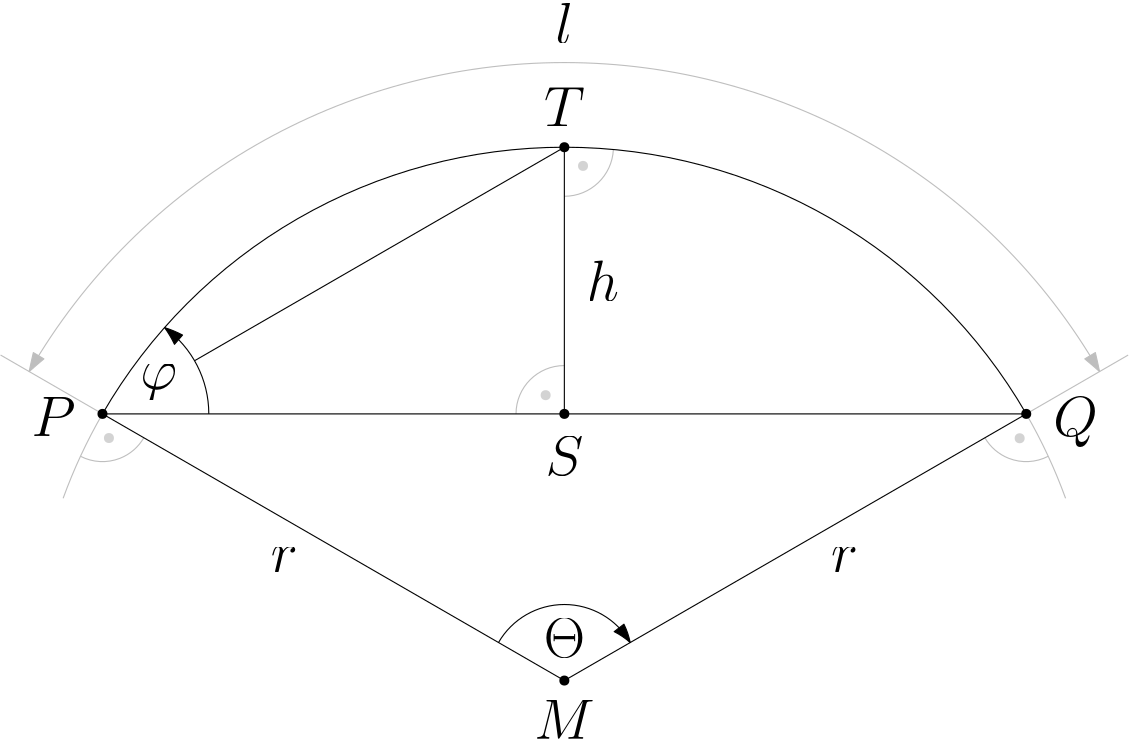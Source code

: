 <?xml version="1.0"?>
<!DOCTYPE ipe SYSTEM "ipe.dtd">
<ipe version="70206" creator="Ipe 7.2.7">
<info created="D:20170210231852" modified="D:20170329035340"/>
<ipestyle name="basic">
<symbol name="arrow/arc(spx)">
<path stroke="sym-stroke" fill="sym-stroke" pen="sym-pen">
0 0 m
-1 0.333 l
-1 -0.333 l
h
</path>
</symbol>
<symbol name="arrow/farc(spx)">
<path stroke="sym-stroke" fill="white" pen="sym-pen">
0 0 m
-1 0.333 l
-1 -0.333 l
h
</path>
</symbol>
<symbol name="arrow/ptarc(spx)">
<path stroke="sym-stroke" fill="sym-stroke" pen="sym-pen">
0 0 m
-1 0.333 l
-0.8 0 l
-1 -0.333 l
h
</path>
</symbol>
<symbol name="arrow/fptarc(spx)">
<path stroke="sym-stroke" fill="white" pen="sym-pen">
0 0 m
-1 0.333 l
-0.8 0 l
-1 -0.333 l
h
</path>
</symbol>
<symbol name="mark/circle(sx)" transformations="translations">
<path fill="sym-stroke">
0.6 0 0 0.6 0 0 e
0.4 0 0 0.4 0 0 e
</path>
</symbol>
<symbol name="mark/disk(sx)" transformations="translations">
<path fill="sym-stroke">
0.6 0 0 0.6 0 0 e
</path>
</symbol>
<symbol name="mark/fdisk(sfx)" transformations="translations">
<group>
<path fill="sym-fill">
0.5 0 0 0.5 0 0 e
</path>
<path fill="sym-stroke" fillrule="eofill">
0.6 0 0 0.6 0 0 e
0.4 0 0 0.4 0 0 e
</path>
</group>
</symbol>
<symbol name="mark/box(sx)" transformations="translations">
<path fill="sym-stroke" fillrule="eofill">
-0.6 -0.6 m
0.6 -0.6 l
0.6 0.6 l
-0.6 0.6 l
h
-0.4 -0.4 m
0.4 -0.4 l
0.4 0.4 l
-0.4 0.4 l
h
</path>
</symbol>
<symbol name="mark/square(sx)" transformations="translations">
<path fill="sym-stroke">
-0.6 -0.6 m
0.6 -0.6 l
0.6 0.6 l
-0.6 0.6 l
h
</path>
</symbol>
<symbol name="mark/fsquare(sfx)" transformations="translations">
<group>
<path fill="sym-fill">
-0.5 -0.5 m
0.5 -0.5 l
0.5 0.5 l
-0.5 0.5 l
h
</path>
<path fill="sym-stroke" fillrule="eofill">
-0.6 -0.6 m
0.6 -0.6 l
0.6 0.6 l
-0.6 0.6 l
h
-0.4 -0.4 m
0.4 -0.4 l
0.4 0.4 l
-0.4 0.4 l
h
</path>
</group>
</symbol>
<symbol name="mark/cross(sx)" transformations="translations">
<group>
<path fill="sym-stroke">
-0.43 -0.57 m
0.57 0.43 l
0.43 0.57 l
-0.57 -0.43 l
h
</path>
<path fill="sym-stroke">
-0.43 0.57 m
0.57 -0.43 l
0.43 -0.57 l
-0.57 0.43 l
h
</path>
</group>
</symbol>
<symbol name="arrow/fnormal(spx)">
<path stroke="sym-stroke" fill="white" pen="sym-pen">
0 0 m
-1 0.333 l
-1 -0.333 l
h
</path>
</symbol>
<symbol name="arrow/pointed(spx)">
<path stroke="sym-stroke" fill="sym-stroke" pen="sym-pen">
0 0 m
-1 0.333 l
-0.8 0 l
-1 -0.333 l
h
</path>
</symbol>
<symbol name="arrow/fpointed(spx)">
<path stroke="sym-stroke" fill="white" pen="sym-pen">
0 0 m
-1 0.333 l
-0.8 0 l
-1 -0.333 l
h
</path>
</symbol>
<symbol name="arrow/linear(spx)">
<path stroke="sym-stroke" pen="sym-pen">
-1 0.333 m
0 0 l
-1 -0.333 l
</path>
</symbol>
<symbol name="arrow/fdouble(spx)">
<path stroke="sym-stroke" fill="white" pen="sym-pen">
0 0 m
-1 0.333 l
-1 -0.333 l
h
-1 0 m
-2 0.333 l
-2 -0.333 l
h
</path>
</symbol>
<symbol name="arrow/double(spx)">
<path stroke="sym-stroke" fill="sym-stroke" pen="sym-pen">
0 0 m
-1 0.333 l
-1 -0.333 l
h
-1 0 m
-2 0.333 l
-2 -0.333 l
h
</path>
</symbol>
<pen name="heavier" value="0.8"/>
<pen name="fat" value="1.2"/>
<pen name="ultrafat" value="2"/>
<symbolsize name="large" value="5"/>
<symbolsize name="small" value="2"/>
<symbolsize name="tiny" value="1.1"/>
<arrowsize name="large" value="10"/>
<arrowsize name="small" value="5"/>
<arrowsize name="tiny" value="3"/>
<color name="red" value="1 0 0"/>
<color name="green" value="0 1 0"/>
<color name="blue" value="0 0 1"/>
<color name="yellow" value="1 1 0"/>
<color name="orange" value="1 0.647 0"/>
<color name="gold" value="1 0.843 0"/>
<color name="purple" value="0.627 0.125 0.941"/>
<color name="gray" value="0.745"/>
<color name="brown" value="0.647 0.165 0.165"/>
<color name="navy" value="0 0 0.502"/>
<color name="pink" value="1 0.753 0.796"/>
<color name="seagreen" value="0.18 0.545 0.341"/>
<color name="turquoise" value="0.251 0.878 0.816"/>
<color name="violet" value="0.933 0.51 0.933"/>
<color name="darkblue" value="0 0 0.545"/>
<color name="darkcyan" value="0 0.545 0.545"/>
<color name="darkgray" value="0.663"/>
<color name="darkgreen" value="0 0.392 0"/>
<color name="darkmagenta" value="0.545 0 0.545"/>
<color name="darkorange" value="1 0.549 0"/>
<color name="darkred" value="0.545 0 0"/>
<color name="lightblue" value="0.678 0.847 0.902"/>
<color name="lightcyan" value="0.878 1 1"/>
<color name="lightgray" value="0.827"/>
<color name="lightgreen" value="0.565 0.933 0.565"/>
<color name="lightyellow" value="1 1 0.878"/>
<dashstyle name="dashed" value="[4] 0"/>
<dashstyle name="dotted" value="[1 3] 0"/>
<dashstyle name="dash dotted" value="[4 2 1 2] 0"/>
<dashstyle name="dash dot dotted" value="[4 2 1 2 1 2] 0"/>
<textsize name="large" value="\large"/>
<textsize name="Large" value="\Large"/>
<textsize name="LARGE" value="\LARGE"/>
<textsize name="huge" value="\huge"/>
<textsize name="Huge" value="\Huge"/>
<textsize name="small" value="\small"/>
<textsize name="footnote" value="\footnotesize"/>
<textsize name="tiny" value="\tiny"/>
<textstyle name="center" begin="\begin{center}" end="\end{center}"/>
<textstyle name="itemize" begin="\begin{itemize}" end="\end{itemize}"/>
<textstyle name="item" begin="\begin{itemize}\item{}" end="\end{itemize}"/>
<gridsize name="4 pts" value="4"/>
<gridsize name="8 pts (~3 mm)" value="8"/>
<gridsize name="16 pts (~6 mm)" value="16"/>
<gridsize name="32 pts (~12 mm)" value="32"/>
<gridsize name="10 pts (~3.5 mm)" value="10"/>
<gridsize name="20 pts (~7 mm)" value="20"/>
<gridsize name="14 pts (~5 mm)" value="14"/>
<gridsize name="28 pts (~10 mm)" value="28"/>
<gridsize name="56 pts (~20 mm)" value="56"/>
<anglesize name="90 deg" value="90"/>
<anglesize name="60 deg" value="60"/>
<anglesize name="45 deg" value="45"/>
<anglesize name="30 deg" value="30"/>
<anglesize name="22.5 deg" value="22.5"/>
<opacity name="10%" value="0.1"/>
<opacity name="30%" value="0.3"/>
<opacity name="50%" value="0.5"/>
<opacity name="75%" value="0.75"/>
<tiling name="falling" angle="-60" step="4" width="1"/>
<tiling name="rising" angle="30" step="4" width="1"/>
</ipestyle>
<page>
<layer name="structure"/>
<layer name="points"/>
<layer name="phi"/>
<layer name="theta"/>
<layer name="height"/>
<layer name="length"/>
<layer name="radius"/>
<layer name="SPT"/>
<layer name="90_inside"/>
<layer name="90_outside"/>
<view layers="structure points phi theta height length radius SPT 90_inside 90_outside" active="90_outside"/>
<path layer="90_inside" stroke="gray">
256 689.398 m
17.398 0 0 17.398 256 672 238.602 672 a
</path>
<path stroke="gray">
256 750.336 m
17.664 0 0 17.664 256 768 273.644 767.15 a
</path>
<path layer="90_outside" stroke="gray">
89.7231 672 m
192 0 0 192 256 576 75.5597 641.615 a
</path>
<path layer="length" stroke="gray">
89.7231 672 m
53.0332 693.183 l
</path>
<path layer="90_outside" stroke="gray">
422.277 672 m
192 0 0 -192 256 576 436.44 641.615 a
</path>
<path layer="length" stroke="gray">
422.277 672 m
458.967 693.183 l
</path>
<path layer="90_outside" stroke="gray">
430.169 656.732 m
17.1872 0 0 -17.1872 422.277 672 416 656 a
17.1872 0 0 -17.1872 422.277 672 407.396 663.401 a
</path>
<path stroke="gray">
104.602 663.396 m
17.1872 0 0 -17.1872 89.7231 672 96 656 a
17.1872 0 0 -17.1872 89.7231 672 81.8389 656.728 a
</path>
<path layer="theta" stroke="black" arrow="arc/normal">
232.292 589.688 m
27.3755 0 0 -27.3755 256 576 279.708 589.688 a
</path>
<path layer="phi" stroke="black" arrow="arc/normal">
128 672 m
38.2769 0 0 38.2769 89.7231 672 112.092 703.061 a
</path>
<path layer="structure" stroke="black" join="0">
422.277 672 m
192 0 0 192 256 576 256 768 a
192 0 0 192 256 576 89.7231 672 a
256 576 l
h
</path>
<path stroke="black" fill="white">
89.7231 672 m
422.277 672 l
</path>
<use layer="points" name="mark/disk(sx)" pos="89.7231 672" size="normal" stroke="black"/>
<use name="mark/disk(sx)" pos="256 768" size="normal" stroke="black"/>
<use name="mark/disk(sx)" pos="422.277 672" size="normal" stroke="black"/>
<use name="mark/disk(sx)" pos="256 576" size="normal" stroke="black"/>
<use name="mark/disk(sx)" pos="256 672" size="normal" stroke="black"/>
<path layer="structure" stroke="black" fill="white">
256 768 m
256 672 l
</path>
<path layer="length" stroke="gray" arrow="arc/normal" rarrow="arc/normal">
63.3304 687.238 m
222.476 0 0 -222.476 256 576 448.67 687.238 a
</path>
<text layer="radius" transformations="translations" pos="160 624" stroke="black" type="label" width="9.679" height="8.896" depth="0" halign="right" valign="top" size="huge" style="math">r</text>
<text transformations="translations" pos="352 624" stroke="black" type="label" width="9.679" height="8.896" depth="0" valign="top" size="huge" style="math">r</text>
<text layer="length" matrix="1 0 0 1 0 4" transformations="translations" pos="256 816" stroke="black" type="label" width="6.481" height="14.349" depth="0" halign="center" valign="top" size="huge" style="math">l</text>
<text layer="points" matrix="1 0 0 1 0 -1.41507" transformations="translations" pos="256 784" stroke="black" type="label" width="14.668" height="14.119" depth="0" halign="center" valign="center" size="huge" style="math">T</text>
<text matrix="1 0 0 1 0 2.09414" transformations="translations" pos="256 560" stroke="black" type="label" width="21.731" height="14.119" depth="0" halign="center" valign="center" size="huge" style="math">M</text>
<text layer="height" matrix="1 0 0 1 24 0" transformations="translations" pos="240 720" stroke="black" type="label" width="11.646" height="14.349" depth="0" valign="center" size="huge" style="math">h</text>
<text layer="phi" matrix="1 0 0 1 -2.8481 -1.85073" transformations="translations" pos="112.827 685.339" stroke="black" type="label" width="13.253" height="8.894" depth="4.02" halign="center" valign="center" size="huge" style="math">\varphi</text>
<text layer="theta" matrix="1 0 0 1 0 0.972384" transformations="translations" pos="256 590.482" stroke="black" type="label" width="14.874" height="14.116" depth="0" halign="center" valign="center" size="huge" style="math">\Theta</text>
<text layer="points" matrix="1 0 0 1 0 -8" transformations="translations" pos="432 672" stroke="black" type="label" width="16.024" height="14.117" depth="4.02" valign="baseline" size="huge" style="math">Q</text>
<text matrix="1 0 0 1 16 -8" transformations="translations" pos="64 672" stroke="black" type="label" width="15.851" height="14.119" depth="0" halign="right" valign="baseline" size="huge" style="math">P</text>
<use layer="90_outside" matrix="1 0 0 1 0.00936929 0.271888" name="mark/disk(sx)" pos="419.904 662.953" size="normal" stroke="lightgray"/>
<use matrix="1 0 0 1 -0.0107533 0.564238" name="mark/disk(sx)" pos="92.0599 662.744" size="normal" stroke="lightgray"/>
<path layer="SPT" stroke="black">
256 768 m
122.874 691.14 l
</path>
<use layer="90_inside" matrix="1 0 0 1 0.155422 -0.155422" name="mark/disk(sx)" pos="249.108 678.892" size="normal" stroke="lightgray"/>
<use matrix="1 0 0 1 -0.0840904 0.0840904" name="mark/disk(sx)" pos="262.807 761.193" size="normal" stroke="lightgray"/>
<text layer="points" matrix="1 0 0 1 0 8" transformations="translations" pos="256 656" stroke="black" type="label" width="13.646" height="14.119" depth="0" halign="center" valign="top" size="huge" style="math">S</text>
</page>
</ipe>

